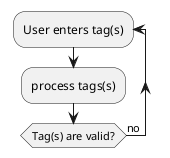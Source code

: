 @startuml
'https://plantuml.com/activity-diagram-beta

repeat :User enters tag(s);
  :process tags(s);
repeat while (Tag(s) are valid?) is (no)

@enduml
